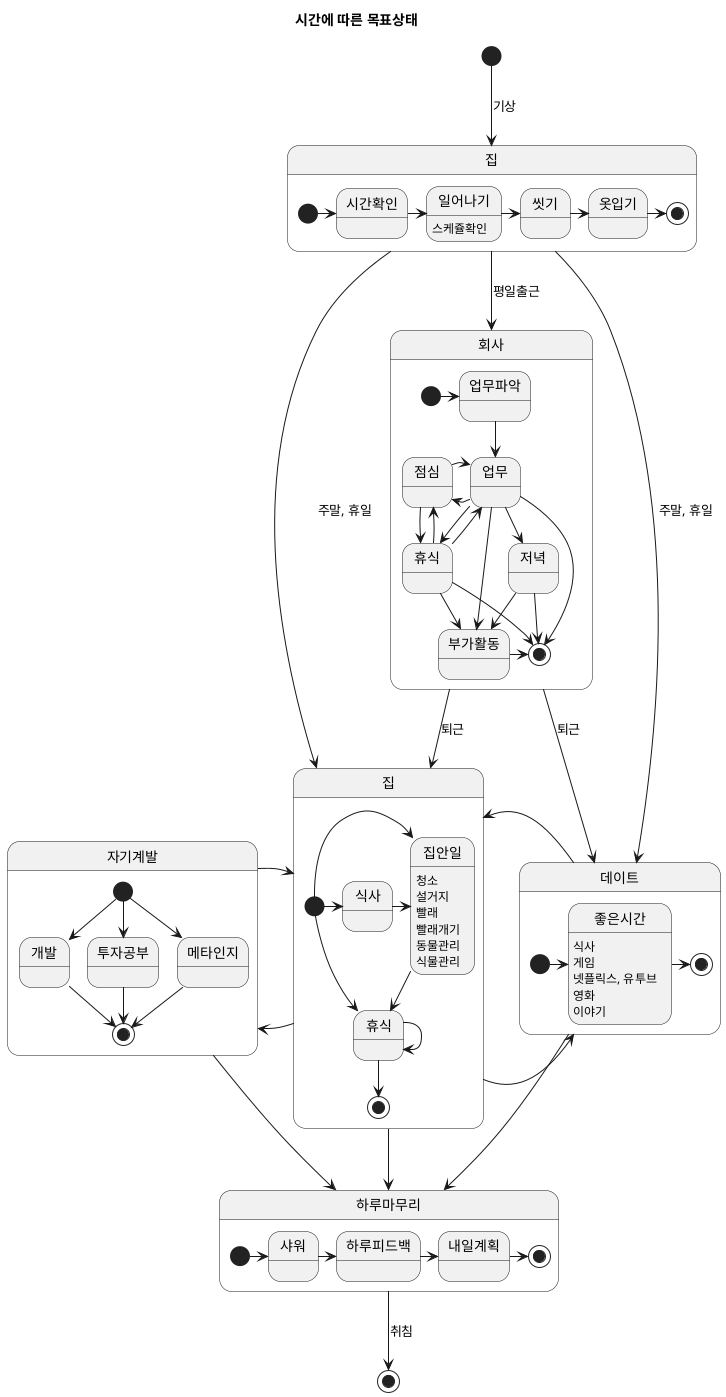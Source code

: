 ﻿@startuml 시간

title 시간에 따른 목표상태

state "집" as jip1 {
  state 일어나기: 스케쥴확인
  [*] -> 시간확인
  시간확인 -> 일어나기
  일어나기 -> 씻기
  씻기 -> 옷입기
  옷입기 -> [*]
}


state 회사 {
  state "휴식" as hu1
  [*] -> 업무파악
  업무파악 --> 업무
  업무 -> 점심
  점심 -> 업무
  업무 -> 저녁
  업무 -> hu1
  점심 --> hu1
  hu1 -> 점심
  hu1 -> 업무
  업무 -> 부가활동
  hu1 --> 부가활동
  저녁 --> 부가활동
  업무 --> [*]
  부가활동 -> [*]
  hu1 --> [*]
  저녁 --> [*]
}

state "집" as jip2 {
  state 집안일: 청소
  state 집안일: 설거지
  state 집안일: 빨래
  state 집안일: 빨래개기
  state 집안일: 동물관리
  state 집안일: 식물관리
  state "식사" as j2
  state "휴식" as hu2
  [*] -> 집안일
  [*] -> j2
  [*] --> hu2
  j2 -> 집안일
  집안일 --> hu2
  hu2 -> hu2
  hu2 --> [*]
}

state 자기계발 {
  [*] --> 개발
  [*] --> 투자공부
  [*] --> 메타인지
  메타인지 --> [*]
  개발 --> [*]
  투자공부 --> [*]
}

state 하루마무리 {
  [*] -> 샤워
  샤워 -> 하루피드백
  하루피드백 -> 내일계획
  내일계획 -> [*]
}

state "데이트" as date2 {
  [*] -> 좋은시간
  좋은시간 -> [*]
  state 좋은시간: 식사
  state 좋은시간: 게임
  state 좋은시간: 넷플릭스, 유투브
  state 좋은시간: 영화
  state 좋은시간: 이야기
}

[*] --> jip1: 기상
jip1 -> date2: 주말, 휴일
jip1 -> jip2: 주말, 휴일

jip1 --> 회사: 평일출근
회사 --> date2: 퇴근
회사 --> jip2: 퇴근

jip2 -> date2
date2 -> jip2
jip2 -> 자기계발
자기계발 -> jip2
자기계발 --> 하루마무리
jip2 --> 하루마무리
date2 --> 하루마무리
하루마무리 --> [*]: 취침

@enduml